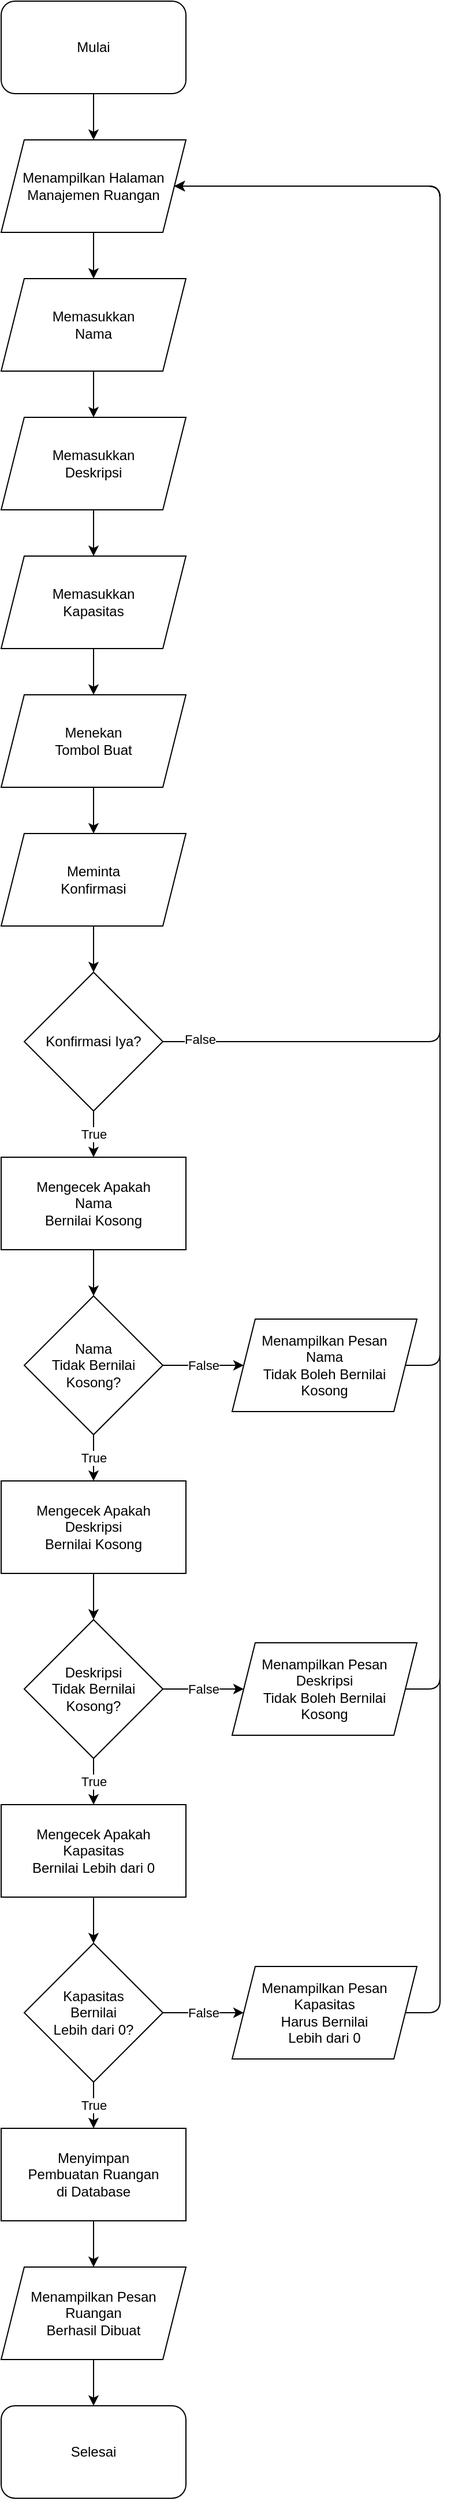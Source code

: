 <mxfile>
    <diagram id="L6l_rc7WKVScHapIZRDf" name="Page-1">
        <mxGraphModel dx="572" dy="571" grid="1" gridSize="10" guides="1" tooltips="1" connect="1" arrows="1" fold="1" page="1" pageScale="1" pageWidth="850" pageHeight="1100" math="0" shadow="0">
            <root>
                <mxCell id="0"/>
                <mxCell id="1" parent="0"/>
                <mxCell id="2" style="edgeStyle=orthogonalEdgeStyle;html=1;entryX=0.5;entryY=0;entryDx=0;entryDy=0;" parent="1" source="3" target="5" edge="1">
                    <mxGeometry relative="1" as="geometry"/>
                </mxCell>
                <mxCell id="3" value="Mulai" style="rounded=1;whiteSpace=wrap;html=1;" parent="1" vertex="1">
                    <mxGeometry x="40" y="40" width="160" height="80" as="geometry"/>
                </mxCell>
                <mxCell id="4" value="" style="edgeStyle=orthogonalEdgeStyle;html=1;" parent="1" source="5" target="7" edge="1">
                    <mxGeometry relative="1" as="geometry"/>
                </mxCell>
                <mxCell id="5" value="Menampilkan Halaman&lt;br&gt;Manajemen Ruangan" style="shape=parallelogram;perimeter=parallelogramPerimeter;whiteSpace=wrap;html=1;fixedSize=1;" parent="1" vertex="1">
                    <mxGeometry x="40" y="160" width="160" height="80" as="geometry"/>
                </mxCell>
                <mxCell id="6" style="edgeStyle=orthogonalEdgeStyle;html=1;entryX=0.5;entryY=0;entryDx=0;entryDy=0;" parent="1" source="7" target="9" edge="1">
                    <mxGeometry relative="1" as="geometry"/>
                </mxCell>
                <mxCell id="7" value="Memasukkan&lt;br&gt;Nama" style="shape=parallelogram;perimeter=parallelogramPerimeter;whiteSpace=wrap;html=1;fixedSize=1;" parent="1" vertex="1">
                    <mxGeometry x="40" y="280" width="160" height="80" as="geometry"/>
                </mxCell>
                <mxCell id="38" value="" style="edgeStyle=none;html=1;" parent="1" source="9" target="37" edge="1">
                    <mxGeometry relative="1" as="geometry"/>
                </mxCell>
                <mxCell id="9" value="Memasukkan&lt;br&gt;Deskripsi" style="shape=parallelogram;perimeter=parallelogramPerimeter;whiteSpace=wrap;html=1;fixedSize=1;" parent="1" vertex="1">
                    <mxGeometry x="40" y="400" width="160" height="80" as="geometry"/>
                </mxCell>
                <mxCell id="10" value="" style="edgeStyle=orthogonalEdgeStyle;html=1;" parent="1" source="11" target="13" edge="1">
                    <mxGeometry relative="1" as="geometry"/>
                </mxCell>
                <mxCell id="11" value="Menekan&lt;br&gt;Tombol Buat" style="shape=parallelogram;perimeter=parallelogramPerimeter;whiteSpace=wrap;html=1;fixedSize=1;" parent="1" vertex="1">
                    <mxGeometry x="40" y="640" width="160" height="80" as="geometry"/>
                </mxCell>
                <mxCell id="12" value="" style="edgeStyle=orthogonalEdgeStyle;html=1;" parent="1" source="13" target="17" edge="1">
                    <mxGeometry relative="1" as="geometry"/>
                </mxCell>
                <mxCell id="13" value="Meminta&lt;br&gt;Konfirmasi" style="shape=parallelogram;perimeter=parallelogramPerimeter;whiteSpace=wrap;html=1;fixedSize=1;" parent="1" vertex="1">
                    <mxGeometry x="40" y="760" width="160" height="80" as="geometry"/>
                </mxCell>
                <mxCell id="14" value="True" style="edgeStyle=orthogonalEdgeStyle;html=1;" parent="1" source="17" target="19" edge="1">
                    <mxGeometry relative="1" as="geometry"/>
                </mxCell>
                <mxCell id="15" style="edgeStyle=orthogonalEdgeStyle;html=1;entryX=1;entryY=0.5;entryDx=0;entryDy=0;" parent="1" source="17" target="5" edge="1">
                    <mxGeometry relative="1" as="geometry">
                        <Array as="points">
                            <mxPoint x="420" y="940"/>
                            <mxPoint x="420" y="200"/>
                        </Array>
                    </mxGeometry>
                </mxCell>
                <mxCell id="16" value="False" style="edgeLabel;html=1;align=center;verticalAlign=middle;resizable=0;points=[];" parent="15" vertex="1" connectable="0">
                    <mxGeometry x="-0.948" y="2" relative="1" as="geometry">
                        <mxPoint as="offset"/>
                    </mxGeometry>
                </mxCell>
                <mxCell id="17" value="Konfirmasi Iya?" style="rhombus;whiteSpace=wrap;html=1;" parent="1" vertex="1">
                    <mxGeometry x="60" y="880" width="120" height="120" as="geometry"/>
                </mxCell>
                <mxCell id="18" value="" style="edgeStyle=orthogonalEdgeStyle;html=1;" parent="1" source="19" target="22" edge="1">
                    <mxGeometry relative="1" as="geometry"/>
                </mxCell>
                <mxCell id="19" value="Mengecek Apakah&lt;br&gt;Nama&lt;br&gt;Bernilai Kosong" style="rounded=0;whiteSpace=wrap;html=1;" parent="1" vertex="1">
                    <mxGeometry x="40" y="1040" width="160" height="80" as="geometry"/>
                </mxCell>
                <mxCell id="20" value="False" style="edgeStyle=orthogonalEdgeStyle;html=1;entryX=0;entryY=0.5;entryDx=0;entryDy=0;" parent="1" source="22" target="24" edge="1">
                    <mxGeometry relative="1" as="geometry"/>
                </mxCell>
                <mxCell id="21" value="True" style="edgeStyle=orthogonalEdgeStyle;html=1;" parent="1" source="22" target="26" edge="1">
                    <mxGeometry relative="1" as="geometry"/>
                </mxCell>
                <mxCell id="22" value="Nama&lt;br&gt;Tidak Bernilai&lt;br&gt;Kosong?" style="rhombus;whiteSpace=wrap;html=1;" parent="1" vertex="1">
                    <mxGeometry x="60" y="1160" width="120" height="120" as="geometry"/>
                </mxCell>
                <mxCell id="23" style="edgeStyle=orthogonalEdgeStyle;html=1;entryX=1;entryY=0.5;entryDx=0;entryDy=0;" parent="1" source="24" target="5" edge="1">
                    <mxGeometry relative="1" as="geometry">
                        <Array as="points">
                            <mxPoint x="420" y="1220"/>
                            <mxPoint x="420" y="200"/>
                        </Array>
                    </mxGeometry>
                </mxCell>
                <mxCell id="24" value="Menampilkan Pesan&lt;br&gt;Nama&lt;br&gt;Tidak Boleh Bernilai&lt;br&gt;Kosong" style="shape=parallelogram;perimeter=parallelogramPerimeter;whiteSpace=wrap;html=1;fixedSize=1;" parent="1" vertex="1">
                    <mxGeometry x="240" y="1180" width="160" height="80" as="geometry"/>
                </mxCell>
                <mxCell id="25" value="" style="edgeStyle=orthogonalEdgeStyle;html=1;" parent="1" source="26" target="29" edge="1">
                    <mxGeometry relative="1" as="geometry"/>
                </mxCell>
                <mxCell id="26" value="Mengecek Apakah&lt;br&gt;Deskripsi&lt;br&gt;Bernilai Kosong" style="rounded=0;whiteSpace=wrap;html=1;" parent="1" vertex="1">
                    <mxGeometry x="40" y="1320" width="160" height="80" as="geometry"/>
                </mxCell>
                <mxCell id="27" value="False" style="edgeStyle=orthogonalEdgeStyle;html=1;" parent="1" source="29" target="31" edge="1">
                    <mxGeometry relative="1" as="geometry"/>
                </mxCell>
                <mxCell id="28" value="True" style="edgeStyle=orthogonalEdgeStyle;html=1;entryX=0.5;entryY=0;entryDx=0;entryDy=0;" parent="1" source="29" target="42" edge="1">
                    <mxGeometry relative="1" as="geometry">
                        <mxPoint x="150" y="1580" as="targetPoint"/>
                    </mxGeometry>
                </mxCell>
                <mxCell id="29" value="Deskripsi&lt;br&gt;Tidak Bernilai&lt;br&gt;Kosong?" style="rhombus;whiteSpace=wrap;html=1;" parent="1" vertex="1">
                    <mxGeometry x="60" y="1440" width="120" height="120" as="geometry"/>
                </mxCell>
                <mxCell id="30" style="edgeStyle=orthogonalEdgeStyle;html=1;entryX=1;entryY=0.5;entryDx=0;entryDy=0;" parent="1" source="31" target="5" edge="1">
                    <mxGeometry relative="1" as="geometry">
                        <Array as="points">
                            <mxPoint x="420" y="1500"/>
                            <mxPoint x="420" y="200"/>
                        </Array>
                    </mxGeometry>
                </mxCell>
                <mxCell id="31" value="Menampilkan Pesan&lt;br&gt;Deskripsi&lt;br&gt;Tidak Boleh Bernilai&lt;br&gt;Kosong" style="shape=parallelogram;perimeter=parallelogramPerimeter;whiteSpace=wrap;html=1;fixedSize=1;" parent="1" vertex="1">
                    <mxGeometry x="240" y="1460" width="160" height="80" as="geometry"/>
                </mxCell>
                <mxCell id="32" value="" style="edgeStyle=orthogonalEdgeStyle;html=1;" parent="1" source="33" target="35" edge="1">
                    <mxGeometry relative="1" as="geometry"/>
                </mxCell>
                <mxCell id="33" value="Menyimpan&lt;br&gt;Pembuatan Ruangan&lt;br&gt;di Database" style="rounded=0;whiteSpace=wrap;html=1;" parent="1" vertex="1">
                    <mxGeometry x="40" y="1880" width="160" height="80" as="geometry"/>
                </mxCell>
                <mxCell id="34" value="" style="edgeStyle=orthogonalEdgeStyle;html=1;" parent="1" source="35" target="36" edge="1">
                    <mxGeometry relative="1" as="geometry"/>
                </mxCell>
                <mxCell id="35" value="Menampilkan Pesan&lt;br&gt;Ruangan&lt;br&gt;Berhasil Dibuat" style="shape=parallelogram;perimeter=parallelogramPerimeter;whiteSpace=wrap;html=1;fixedSize=1;" parent="1" vertex="1">
                    <mxGeometry x="40" y="2000" width="160" height="80" as="geometry"/>
                </mxCell>
                <mxCell id="36" value="Selesai" style="rounded=1;whiteSpace=wrap;html=1;" parent="1" vertex="1">
                    <mxGeometry x="40" y="2120" width="160" height="80" as="geometry"/>
                </mxCell>
                <mxCell id="39" value="" style="edgeStyle=none;html=1;" parent="1" source="37" target="11" edge="1">
                    <mxGeometry relative="1" as="geometry"/>
                </mxCell>
                <mxCell id="37" value="Memasukkan&lt;br&gt;Kapasitas" style="shape=parallelogram;perimeter=parallelogramPerimeter;whiteSpace=wrap;html=1;fixedSize=1;" parent="1" vertex="1">
                    <mxGeometry x="40" y="520" width="160" height="80" as="geometry"/>
                </mxCell>
                <mxCell id="41" value="" style="edgeStyle=orthogonalEdgeStyle;html=1;" parent="1" source="42" target="44" edge="1">
                    <mxGeometry relative="1" as="geometry"/>
                </mxCell>
                <mxCell id="42" value="Mengecek Apakah&lt;br&gt;Kapasitas&lt;br&gt;Bernilai Lebih dari 0" style="rounded=0;whiteSpace=wrap;html=1;" parent="1" vertex="1">
                    <mxGeometry x="40" y="1600" width="160" height="80" as="geometry"/>
                </mxCell>
                <mxCell id="43" value="False" style="edgeStyle=orthogonalEdgeStyle;html=1;entryX=0;entryY=0.5;entryDx=0;entryDy=0;" parent="1" source="44" target="45" edge="1">
                    <mxGeometry relative="1" as="geometry"/>
                </mxCell>
                <mxCell id="47" value="True" style="edgeStyle=orthogonalEdgeStyle;html=1;entryX=0.5;entryY=0;entryDx=0;entryDy=0;" parent="1" source="44" target="33" edge="1">
                    <mxGeometry relative="1" as="geometry"/>
                </mxCell>
                <mxCell id="44" value="Kapasitas&lt;br&gt;Bernilai&lt;br&gt;Lebih dari 0?" style="rhombus;whiteSpace=wrap;html=1;" parent="1" vertex="1">
                    <mxGeometry x="60" y="1720" width="120" height="120" as="geometry"/>
                </mxCell>
                <mxCell id="46" style="edgeStyle=orthogonalEdgeStyle;html=1;entryX=1;entryY=0.5;entryDx=0;entryDy=0;" parent="1" source="45" target="5" edge="1">
                    <mxGeometry relative="1" as="geometry">
                        <Array as="points">
                            <mxPoint x="420" y="1780"/>
                            <mxPoint x="420" y="200"/>
                        </Array>
                    </mxGeometry>
                </mxCell>
                <mxCell id="45" value="Menampilkan Pesan&lt;br&gt;Kapasitas&lt;br&gt;Harus Bernilai&lt;br&gt;Lebih dari 0" style="shape=parallelogram;perimeter=parallelogramPerimeter;whiteSpace=wrap;html=1;fixedSize=1;" parent="1" vertex="1">
                    <mxGeometry x="240" y="1740" width="160" height="80" as="geometry"/>
                </mxCell>
            </root>
        </mxGraphModel>
    </diagram>
</mxfile>